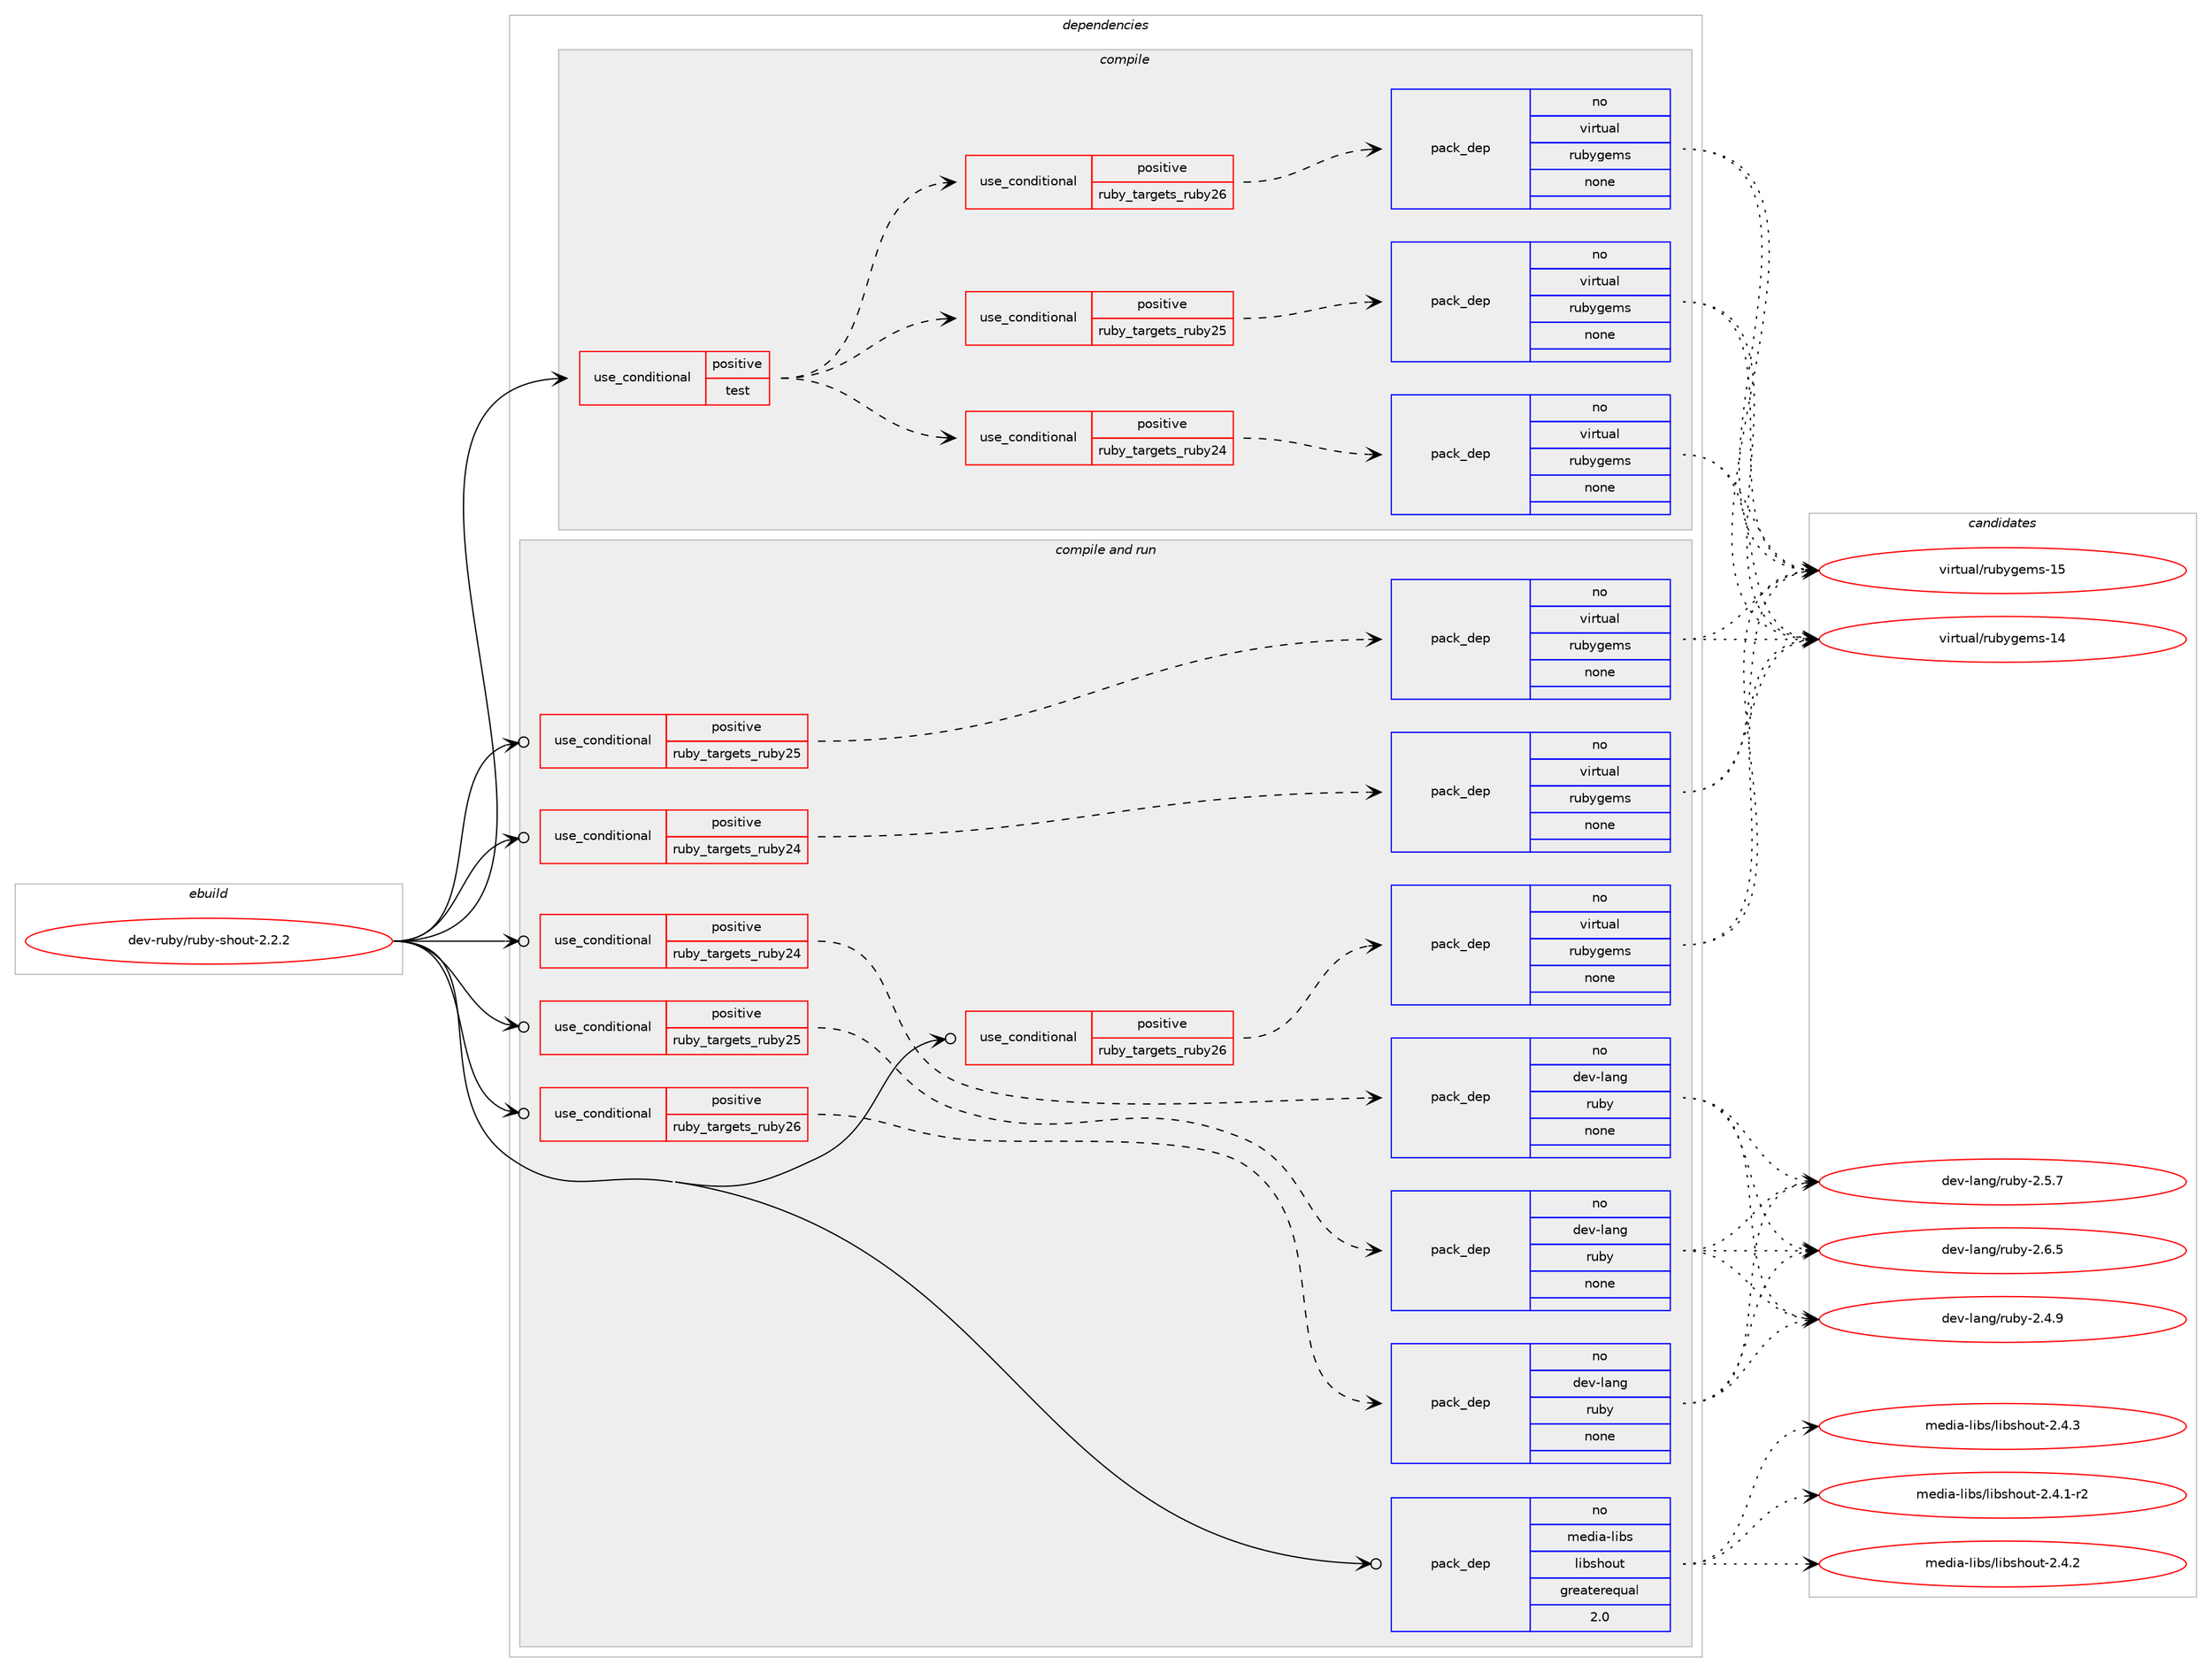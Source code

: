 digraph prolog {

# *************
# Graph options
# *************

newrank=true;
concentrate=true;
compound=true;
graph [rankdir=LR,fontname=Helvetica,fontsize=10,ranksep=1.5];#, ranksep=2.5, nodesep=0.2];
edge  [arrowhead=vee];
node  [fontname=Helvetica,fontsize=10];

# **********
# The ebuild
# **********

subgraph cluster_leftcol {
color=gray;
rank=same;
label=<<i>ebuild</i>>;
id [label="dev-ruby/ruby-shout-2.2.2", color=red, width=4, href="../dev-ruby/ruby-shout-2.2.2.svg"];
}

# ****************
# The dependencies
# ****************

subgraph cluster_midcol {
color=gray;
label=<<i>dependencies</i>>;
subgraph cluster_compile {
fillcolor="#eeeeee";
style=filled;
label=<<i>compile</i>>;
subgraph cond176246 {
dependency713058 [label=<<TABLE BORDER="0" CELLBORDER="1" CELLSPACING="0" CELLPADDING="4"><TR><TD ROWSPAN="3" CELLPADDING="10">use_conditional</TD></TR><TR><TD>positive</TD></TR><TR><TD>test</TD></TR></TABLE>>, shape=none, color=red];
subgraph cond176247 {
dependency713059 [label=<<TABLE BORDER="0" CELLBORDER="1" CELLSPACING="0" CELLPADDING="4"><TR><TD ROWSPAN="3" CELLPADDING="10">use_conditional</TD></TR><TR><TD>positive</TD></TR><TR><TD>ruby_targets_ruby24</TD></TR></TABLE>>, shape=none, color=red];
subgraph pack524782 {
dependency713060 [label=<<TABLE BORDER="0" CELLBORDER="1" CELLSPACING="0" CELLPADDING="4" WIDTH="220"><TR><TD ROWSPAN="6" CELLPADDING="30">pack_dep</TD></TR><TR><TD WIDTH="110">no</TD></TR><TR><TD>virtual</TD></TR><TR><TD>rubygems</TD></TR><TR><TD>none</TD></TR><TR><TD></TD></TR></TABLE>>, shape=none, color=blue];
}
dependency713059:e -> dependency713060:w [weight=20,style="dashed",arrowhead="vee"];
}
dependency713058:e -> dependency713059:w [weight=20,style="dashed",arrowhead="vee"];
subgraph cond176248 {
dependency713061 [label=<<TABLE BORDER="0" CELLBORDER="1" CELLSPACING="0" CELLPADDING="4"><TR><TD ROWSPAN="3" CELLPADDING="10">use_conditional</TD></TR><TR><TD>positive</TD></TR><TR><TD>ruby_targets_ruby25</TD></TR></TABLE>>, shape=none, color=red];
subgraph pack524783 {
dependency713062 [label=<<TABLE BORDER="0" CELLBORDER="1" CELLSPACING="0" CELLPADDING="4" WIDTH="220"><TR><TD ROWSPAN="6" CELLPADDING="30">pack_dep</TD></TR><TR><TD WIDTH="110">no</TD></TR><TR><TD>virtual</TD></TR><TR><TD>rubygems</TD></TR><TR><TD>none</TD></TR><TR><TD></TD></TR></TABLE>>, shape=none, color=blue];
}
dependency713061:e -> dependency713062:w [weight=20,style="dashed",arrowhead="vee"];
}
dependency713058:e -> dependency713061:w [weight=20,style="dashed",arrowhead="vee"];
subgraph cond176249 {
dependency713063 [label=<<TABLE BORDER="0" CELLBORDER="1" CELLSPACING="0" CELLPADDING="4"><TR><TD ROWSPAN="3" CELLPADDING="10">use_conditional</TD></TR><TR><TD>positive</TD></TR><TR><TD>ruby_targets_ruby26</TD></TR></TABLE>>, shape=none, color=red];
subgraph pack524784 {
dependency713064 [label=<<TABLE BORDER="0" CELLBORDER="1" CELLSPACING="0" CELLPADDING="4" WIDTH="220"><TR><TD ROWSPAN="6" CELLPADDING="30">pack_dep</TD></TR><TR><TD WIDTH="110">no</TD></TR><TR><TD>virtual</TD></TR><TR><TD>rubygems</TD></TR><TR><TD>none</TD></TR><TR><TD></TD></TR></TABLE>>, shape=none, color=blue];
}
dependency713063:e -> dependency713064:w [weight=20,style="dashed",arrowhead="vee"];
}
dependency713058:e -> dependency713063:w [weight=20,style="dashed",arrowhead="vee"];
}
id:e -> dependency713058:w [weight=20,style="solid",arrowhead="vee"];
}
subgraph cluster_compileandrun {
fillcolor="#eeeeee";
style=filled;
label=<<i>compile and run</i>>;
subgraph cond176250 {
dependency713065 [label=<<TABLE BORDER="0" CELLBORDER="1" CELLSPACING="0" CELLPADDING="4"><TR><TD ROWSPAN="3" CELLPADDING="10">use_conditional</TD></TR><TR><TD>positive</TD></TR><TR><TD>ruby_targets_ruby24</TD></TR></TABLE>>, shape=none, color=red];
subgraph pack524785 {
dependency713066 [label=<<TABLE BORDER="0" CELLBORDER="1" CELLSPACING="0" CELLPADDING="4" WIDTH="220"><TR><TD ROWSPAN="6" CELLPADDING="30">pack_dep</TD></TR><TR><TD WIDTH="110">no</TD></TR><TR><TD>dev-lang</TD></TR><TR><TD>ruby</TD></TR><TR><TD>none</TD></TR><TR><TD></TD></TR></TABLE>>, shape=none, color=blue];
}
dependency713065:e -> dependency713066:w [weight=20,style="dashed",arrowhead="vee"];
}
id:e -> dependency713065:w [weight=20,style="solid",arrowhead="odotvee"];
subgraph cond176251 {
dependency713067 [label=<<TABLE BORDER="0" CELLBORDER="1" CELLSPACING="0" CELLPADDING="4"><TR><TD ROWSPAN="3" CELLPADDING="10">use_conditional</TD></TR><TR><TD>positive</TD></TR><TR><TD>ruby_targets_ruby24</TD></TR></TABLE>>, shape=none, color=red];
subgraph pack524786 {
dependency713068 [label=<<TABLE BORDER="0" CELLBORDER="1" CELLSPACING="0" CELLPADDING="4" WIDTH="220"><TR><TD ROWSPAN="6" CELLPADDING="30">pack_dep</TD></TR><TR><TD WIDTH="110">no</TD></TR><TR><TD>virtual</TD></TR><TR><TD>rubygems</TD></TR><TR><TD>none</TD></TR><TR><TD></TD></TR></TABLE>>, shape=none, color=blue];
}
dependency713067:e -> dependency713068:w [weight=20,style="dashed",arrowhead="vee"];
}
id:e -> dependency713067:w [weight=20,style="solid",arrowhead="odotvee"];
subgraph cond176252 {
dependency713069 [label=<<TABLE BORDER="0" CELLBORDER="1" CELLSPACING="0" CELLPADDING="4"><TR><TD ROWSPAN="3" CELLPADDING="10">use_conditional</TD></TR><TR><TD>positive</TD></TR><TR><TD>ruby_targets_ruby25</TD></TR></TABLE>>, shape=none, color=red];
subgraph pack524787 {
dependency713070 [label=<<TABLE BORDER="0" CELLBORDER="1" CELLSPACING="0" CELLPADDING="4" WIDTH="220"><TR><TD ROWSPAN="6" CELLPADDING="30">pack_dep</TD></TR><TR><TD WIDTH="110">no</TD></TR><TR><TD>dev-lang</TD></TR><TR><TD>ruby</TD></TR><TR><TD>none</TD></TR><TR><TD></TD></TR></TABLE>>, shape=none, color=blue];
}
dependency713069:e -> dependency713070:w [weight=20,style="dashed",arrowhead="vee"];
}
id:e -> dependency713069:w [weight=20,style="solid",arrowhead="odotvee"];
subgraph cond176253 {
dependency713071 [label=<<TABLE BORDER="0" CELLBORDER="1" CELLSPACING="0" CELLPADDING="4"><TR><TD ROWSPAN="3" CELLPADDING="10">use_conditional</TD></TR><TR><TD>positive</TD></TR><TR><TD>ruby_targets_ruby25</TD></TR></TABLE>>, shape=none, color=red];
subgraph pack524788 {
dependency713072 [label=<<TABLE BORDER="0" CELLBORDER="1" CELLSPACING="0" CELLPADDING="4" WIDTH="220"><TR><TD ROWSPAN="6" CELLPADDING="30">pack_dep</TD></TR><TR><TD WIDTH="110">no</TD></TR><TR><TD>virtual</TD></TR><TR><TD>rubygems</TD></TR><TR><TD>none</TD></TR><TR><TD></TD></TR></TABLE>>, shape=none, color=blue];
}
dependency713071:e -> dependency713072:w [weight=20,style="dashed",arrowhead="vee"];
}
id:e -> dependency713071:w [weight=20,style="solid",arrowhead="odotvee"];
subgraph cond176254 {
dependency713073 [label=<<TABLE BORDER="0" CELLBORDER="1" CELLSPACING="0" CELLPADDING="4"><TR><TD ROWSPAN="3" CELLPADDING="10">use_conditional</TD></TR><TR><TD>positive</TD></TR><TR><TD>ruby_targets_ruby26</TD></TR></TABLE>>, shape=none, color=red];
subgraph pack524789 {
dependency713074 [label=<<TABLE BORDER="0" CELLBORDER="1" CELLSPACING="0" CELLPADDING="4" WIDTH="220"><TR><TD ROWSPAN="6" CELLPADDING="30">pack_dep</TD></TR><TR><TD WIDTH="110">no</TD></TR><TR><TD>dev-lang</TD></TR><TR><TD>ruby</TD></TR><TR><TD>none</TD></TR><TR><TD></TD></TR></TABLE>>, shape=none, color=blue];
}
dependency713073:e -> dependency713074:w [weight=20,style="dashed",arrowhead="vee"];
}
id:e -> dependency713073:w [weight=20,style="solid",arrowhead="odotvee"];
subgraph cond176255 {
dependency713075 [label=<<TABLE BORDER="0" CELLBORDER="1" CELLSPACING="0" CELLPADDING="4"><TR><TD ROWSPAN="3" CELLPADDING="10">use_conditional</TD></TR><TR><TD>positive</TD></TR><TR><TD>ruby_targets_ruby26</TD></TR></TABLE>>, shape=none, color=red];
subgraph pack524790 {
dependency713076 [label=<<TABLE BORDER="0" CELLBORDER="1" CELLSPACING="0" CELLPADDING="4" WIDTH="220"><TR><TD ROWSPAN="6" CELLPADDING="30">pack_dep</TD></TR><TR><TD WIDTH="110">no</TD></TR><TR><TD>virtual</TD></TR><TR><TD>rubygems</TD></TR><TR><TD>none</TD></TR><TR><TD></TD></TR></TABLE>>, shape=none, color=blue];
}
dependency713075:e -> dependency713076:w [weight=20,style="dashed",arrowhead="vee"];
}
id:e -> dependency713075:w [weight=20,style="solid",arrowhead="odotvee"];
subgraph pack524791 {
dependency713077 [label=<<TABLE BORDER="0" CELLBORDER="1" CELLSPACING="0" CELLPADDING="4" WIDTH="220"><TR><TD ROWSPAN="6" CELLPADDING="30">pack_dep</TD></TR><TR><TD WIDTH="110">no</TD></TR><TR><TD>media-libs</TD></TR><TR><TD>libshout</TD></TR><TR><TD>greaterequal</TD></TR><TR><TD>2.0</TD></TR></TABLE>>, shape=none, color=blue];
}
id:e -> dependency713077:w [weight=20,style="solid",arrowhead="odotvee"];
}
subgraph cluster_run {
fillcolor="#eeeeee";
style=filled;
label=<<i>run</i>>;
}
}

# **************
# The candidates
# **************

subgraph cluster_choices {
rank=same;
color=gray;
label=<<i>candidates</i>>;

subgraph choice524782 {
color=black;
nodesep=1;
choice118105114116117971084711411798121103101109115454952 [label="virtual/rubygems-14", color=red, width=4,href="../virtual/rubygems-14.svg"];
choice118105114116117971084711411798121103101109115454953 [label="virtual/rubygems-15", color=red, width=4,href="../virtual/rubygems-15.svg"];
dependency713060:e -> choice118105114116117971084711411798121103101109115454952:w [style=dotted,weight="100"];
dependency713060:e -> choice118105114116117971084711411798121103101109115454953:w [style=dotted,weight="100"];
}
subgraph choice524783 {
color=black;
nodesep=1;
choice118105114116117971084711411798121103101109115454952 [label="virtual/rubygems-14", color=red, width=4,href="../virtual/rubygems-14.svg"];
choice118105114116117971084711411798121103101109115454953 [label="virtual/rubygems-15", color=red, width=4,href="../virtual/rubygems-15.svg"];
dependency713062:e -> choice118105114116117971084711411798121103101109115454952:w [style=dotted,weight="100"];
dependency713062:e -> choice118105114116117971084711411798121103101109115454953:w [style=dotted,weight="100"];
}
subgraph choice524784 {
color=black;
nodesep=1;
choice118105114116117971084711411798121103101109115454952 [label="virtual/rubygems-14", color=red, width=4,href="../virtual/rubygems-14.svg"];
choice118105114116117971084711411798121103101109115454953 [label="virtual/rubygems-15", color=red, width=4,href="../virtual/rubygems-15.svg"];
dependency713064:e -> choice118105114116117971084711411798121103101109115454952:w [style=dotted,weight="100"];
dependency713064:e -> choice118105114116117971084711411798121103101109115454953:w [style=dotted,weight="100"];
}
subgraph choice524785 {
color=black;
nodesep=1;
choice10010111845108971101034711411798121455046524657 [label="dev-lang/ruby-2.4.9", color=red, width=4,href="../dev-lang/ruby-2.4.9.svg"];
choice10010111845108971101034711411798121455046534655 [label="dev-lang/ruby-2.5.7", color=red, width=4,href="../dev-lang/ruby-2.5.7.svg"];
choice10010111845108971101034711411798121455046544653 [label="dev-lang/ruby-2.6.5", color=red, width=4,href="../dev-lang/ruby-2.6.5.svg"];
dependency713066:e -> choice10010111845108971101034711411798121455046524657:w [style=dotted,weight="100"];
dependency713066:e -> choice10010111845108971101034711411798121455046534655:w [style=dotted,weight="100"];
dependency713066:e -> choice10010111845108971101034711411798121455046544653:w [style=dotted,weight="100"];
}
subgraph choice524786 {
color=black;
nodesep=1;
choice118105114116117971084711411798121103101109115454952 [label="virtual/rubygems-14", color=red, width=4,href="../virtual/rubygems-14.svg"];
choice118105114116117971084711411798121103101109115454953 [label="virtual/rubygems-15", color=red, width=4,href="../virtual/rubygems-15.svg"];
dependency713068:e -> choice118105114116117971084711411798121103101109115454952:w [style=dotted,weight="100"];
dependency713068:e -> choice118105114116117971084711411798121103101109115454953:w [style=dotted,weight="100"];
}
subgraph choice524787 {
color=black;
nodesep=1;
choice10010111845108971101034711411798121455046524657 [label="dev-lang/ruby-2.4.9", color=red, width=4,href="../dev-lang/ruby-2.4.9.svg"];
choice10010111845108971101034711411798121455046534655 [label="dev-lang/ruby-2.5.7", color=red, width=4,href="../dev-lang/ruby-2.5.7.svg"];
choice10010111845108971101034711411798121455046544653 [label="dev-lang/ruby-2.6.5", color=red, width=4,href="../dev-lang/ruby-2.6.5.svg"];
dependency713070:e -> choice10010111845108971101034711411798121455046524657:w [style=dotted,weight="100"];
dependency713070:e -> choice10010111845108971101034711411798121455046534655:w [style=dotted,weight="100"];
dependency713070:e -> choice10010111845108971101034711411798121455046544653:w [style=dotted,weight="100"];
}
subgraph choice524788 {
color=black;
nodesep=1;
choice118105114116117971084711411798121103101109115454952 [label="virtual/rubygems-14", color=red, width=4,href="../virtual/rubygems-14.svg"];
choice118105114116117971084711411798121103101109115454953 [label="virtual/rubygems-15", color=red, width=4,href="../virtual/rubygems-15.svg"];
dependency713072:e -> choice118105114116117971084711411798121103101109115454952:w [style=dotted,weight="100"];
dependency713072:e -> choice118105114116117971084711411798121103101109115454953:w [style=dotted,weight="100"];
}
subgraph choice524789 {
color=black;
nodesep=1;
choice10010111845108971101034711411798121455046524657 [label="dev-lang/ruby-2.4.9", color=red, width=4,href="../dev-lang/ruby-2.4.9.svg"];
choice10010111845108971101034711411798121455046534655 [label="dev-lang/ruby-2.5.7", color=red, width=4,href="../dev-lang/ruby-2.5.7.svg"];
choice10010111845108971101034711411798121455046544653 [label="dev-lang/ruby-2.6.5", color=red, width=4,href="../dev-lang/ruby-2.6.5.svg"];
dependency713074:e -> choice10010111845108971101034711411798121455046524657:w [style=dotted,weight="100"];
dependency713074:e -> choice10010111845108971101034711411798121455046534655:w [style=dotted,weight="100"];
dependency713074:e -> choice10010111845108971101034711411798121455046544653:w [style=dotted,weight="100"];
}
subgraph choice524790 {
color=black;
nodesep=1;
choice118105114116117971084711411798121103101109115454952 [label="virtual/rubygems-14", color=red, width=4,href="../virtual/rubygems-14.svg"];
choice118105114116117971084711411798121103101109115454953 [label="virtual/rubygems-15", color=red, width=4,href="../virtual/rubygems-15.svg"];
dependency713076:e -> choice118105114116117971084711411798121103101109115454952:w [style=dotted,weight="100"];
dependency713076:e -> choice118105114116117971084711411798121103101109115454953:w [style=dotted,weight="100"];
}
subgraph choice524791 {
color=black;
nodesep=1;
choice10910110010597451081059811547108105981151041111171164550465246494511450 [label="media-libs/libshout-2.4.1-r2", color=red, width=4,href="../media-libs/libshout-2.4.1-r2.svg"];
choice1091011001059745108105981154710810598115104111117116455046524650 [label="media-libs/libshout-2.4.2", color=red, width=4,href="../media-libs/libshout-2.4.2.svg"];
choice1091011001059745108105981154710810598115104111117116455046524651 [label="media-libs/libshout-2.4.3", color=red, width=4,href="../media-libs/libshout-2.4.3.svg"];
dependency713077:e -> choice10910110010597451081059811547108105981151041111171164550465246494511450:w [style=dotted,weight="100"];
dependency713077:e -> choice1091011001059745108105981154710810598115104111117116455046524650:w [style=dotted,weight="100"];
dependency713077:e -> choice1091011001059745108105981154710810598115104111117116455046524651:w [style=dotted,weight="100"];
}
}

}
